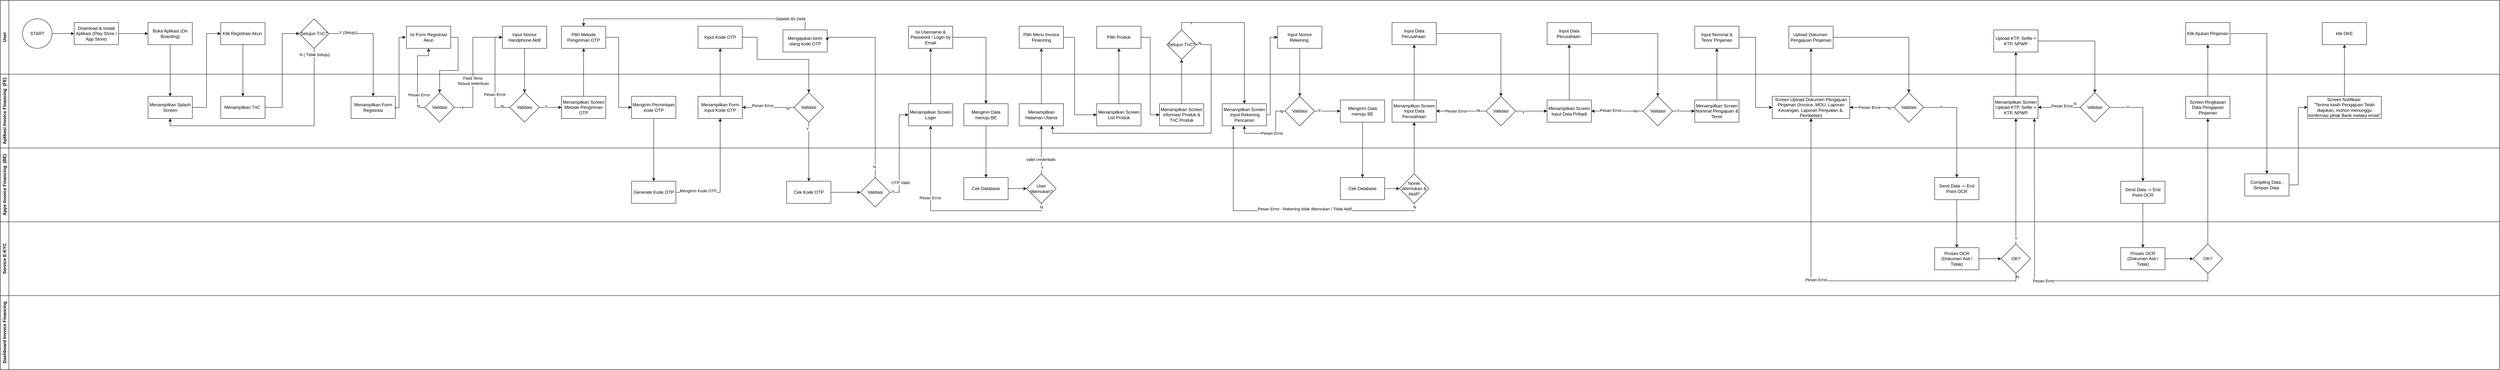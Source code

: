 <mxfile version="22.1.17" type="google">
  <diagram id="C5RBs43oDa-KdzZeNtuy" name="Page-1">
    <mxGraphModel grid="1" page="1" gridSize="10" guides="1" tooltips="1" connect="1" arrows="1" fold="1" pageScale="1" pageWidth="827" pageHeight="1169" math="0" shadow="0">
      <root>
        <mxCell id="WIyWlLk6GJQsqaUBKTNV-0" />
        <mxCell id="WIyWlLk6GJQsqaUBKTNV-1" parent="WIyWlLk6GJQsqaUBKTNV-0" />
        <mxCell id="f43IQqlLVh6dhClij89A-3" value="User" style="swimlane;horizontal=0;whiteSpace=wrap;html=1;movable=1;resizable=1;rotatable=1;deletable=1;editable=1;locked=0;connectable=1;" vertex="1" parent="WIyWlLk6GJQsqaUBKTNV-1">
          <mxGeometry x="110" y="140" width="6770" height="200" as="geometry" />
        </mxCell>
        <mxCell id="f43IQqlLVh6dhClij89A-69" value="" style="edgeStyle=orthogonalEdgeStyle;rounded=0;orthogonalLoop=1;jettySize=auto;html=1;" edge="1" parent="f43IQqlLVh6dhClij89A-3" source="f43IQqlLVh6dhClij89A-5" target="f43IQqlLVh6dhClij89A-68">
          <mxGeometry relative="1" as="geometry" />
        </mxCell>
        <mxCell id="f43IQqlLVh6dhClij89A-5" value="START" style="ellipse;whiteSpace=wrap;html=1;aspect=fixed;" vertex="1" parent="f43IQqlLVh6dhClij89A-3">
          <mxGeometry x="60" y="50" width="80" height="80" as="geometry" />
        </mxCell>
        <mxCell id="f43IQqlLVh6dhClij89A-71" value="" style="edgeStyle=orthogonalEdgeStyle;rounded=0;orthogonalLoop=1;jettySize=auto;html=1;" edge="1" parent="f43IQqlLVh6dhClij89A-3" source="f43IQqlLVh6dhClij89A-68" target="f43IQqlLVh6dhClij89A-70">
          <mxGeometry relative="1" as="geometry" />
        </mxCell>
        <mxCell id="f43IQqlLVh6dhClij89A-68" value="Download &amp;amp; Install Aplikasi (Play Store / App Store)" style="whiteSpace=wrap;html=1;" vertex="1" parent="f43IQqlLVh6dhClij89A-3">
          <mxGeometry x="200" y="60" width="120" height="60" as="geometry" />
        </mxCell>
        <mxCell id="f43IQqlLVh6dhClij89A-70" value="Buka Aplikasi (On Boarding)" style="whiteSpace=wrap;html=1;" vertex="1" parent="f43IQqlLVh6dhClij89A-3">
          <mxGeometry x="400" y="60" width="120" height="60" as="geometry" />
        </mxCell>
        <mxCell id="f43IQqlLVh6dhClij89A-76" value="Klik Registrasi Akun&amp;nbsp;" style="whiteSpace=wrap;html=1;" vertex="1" parent="f43IQqlLVh6dhClij89A-3">
          <mxGeometry x="597" y="60" width="120" height="60" as="geometry" />
        </mxCell>
        <mxCell id="f43IQqlLVh6dhClij89A-87" value="Setujun TnC?" style="rhombus;whiteSpace=wrap;html=1;" vertex="1" parent="f43IQqlLVh6dhClij89A-3">
          <mxGeometry x="810" y="50" width="80" height="80" as="geometry" />
        </mxCell>
        <mxCell id="f43IQqlLVh6dhClij89A-100" value="Isi Form Registrasi Akun" style="rounded=0;whiteSpace=wrap;html=1;" vertex="1" parent="f43IQqlLVh6dhClij89A-3">
          <mxGeometry x="1100" y="70" width="120" height="60" as="geometry" />
        </mxCell>
        <mxCell id="f43IQqlLVh6dhClij89A-152" value="Input Nomor Handphone Aktif" style="rounded=0;whiteSpace=wrap;html=1;" vertex="1" parent="f43IQqlLVh6dhClij89A-3">
          <mxGeometry x="1360" y="70" width="120" height="60" as="geometry" />
        </mxCell>
        <mxCell id="f43IQqlLVh6dhClij89A-156" value="Pilih Metode Pengiriman OTP" style="rounded=0;whiteSpace=wrap;html=1;" vertex="1" parent="f43IQqlLVh6dhClij89A-3">
          <mxGeometry x="1520" y="70" width="120" height="60" as="geometry" />
        </mxCell>
        <mxCell id="f43IQqlLVh6dhClij89A-168" value="Input Kode OTP" style="rounded=0;whiteSpace=wrap;html=1;" vertex="1" parent="f43IQqlLVh6dhClij89A-3">
          <mxGeometry x="1890" y="70" width="120" height="60" as="geometry" />
        </mxCell>
        <mxCell id="f43IQqlLVh6dhClij89A-215" style="edgeStyle=orthogonalEdgeStyle;rounded=0;orthogonalLoop=1;jettySize=auto;html=1;entryX=0.5;entryY=0;entryDx=0;entryDy=0;exitX=0.5;exitY=0;exitDx=0;exitDy=0;" edge="1" parent="f43IQqlLVh6dhClij89A-3" source="f43IQqlLVh6dhClij89A-194" target="f43IQqlLVh6dhClij89A-156">
          <mxGeometry relative="1" as="geometry" />
        </mxCell>
        <mxCell id="f43IQqlLVh6dhClij89A-220" value="Setelah 60 Detik" style="edgeLabel;html=1;align=center;verticalAlign=middle;resizable=0;points=[];" connectable="0" vertex="1" parent="f43IQqlLVh6dhClij89A-215">
          <mxGeometry x="-0.788" relative="1" as="geometry">
            <mxPoint as="offset" />
          </mxGeometry>
        </mxCell>
        <mxCell id="f43IQqlLVh6dhClij89A-194" value="Mengajukan kirim ulang kode OTP" style="rounded=0;whiteSpace=wrap;html=1;" vertex="1" parent="f43IQqlLVh6dhClij89A-3">
          <mxGeometry x="2120" y="80" width="120" height="60" as="geometry" />
        </mxCell>
        <mxCell id="f43IQqlLVh6dhClij89A-221" value="Setujun TnC?" style="rhombus;whiteSpace=wrap;html=1;" vertex="1" parent="f43IQqlLVh6dhClij89A-3">
          <mxGeometry x="3160" y="80" width="80" height="80" as="geometry" />
        </mxCell>
        <mxCell id="f43IQqlLVh6dhClij89A-114" value="Isi Username &amp;amp; Password / Login by Email" style="rounded=0;whiteSpace=wrap;html=1;" vertex="1" parent="f43IQqlLVh6dhClij89A-3">
          <mxGeometry x="2460" y="70" width="120" height="60" as="geometry" />
        </mxCell>
        <mxCell id="f43IQqlLVh6dhClij89A-130" value="Pilih Menu Invoice Financing" style="rounded=0;whiteSpace=wrap;html=1;" vertex="1" parent="f43IQqlLVh6dhClij89A-3">
          <mxGeometry x="2760" y="70" width="120" height="60" as="geometry" />
        </mxCell>
        <mxCell id="f43IQqlLVh6dhClij89A-134" value="Pilih Produk" style="rounded=0;whiteSpace=wrap;html=1;" vertex="1" parent="f43IQqlLVh6dhClij89A-3">
          <mxGeometry x="2970" y="70" width="120" height="60" as="geometry" />
        </mxCell>
        <mxCell id="f43IQqlLVh6dhClij89A-234" value="Input Nomor Rekening&amp;nbsp;" style="rounded=0;whiteSpace=wrap;html=1;" vertex="1" parent="f43IQqlLVh6dhClij89A-3">
          <mxGeometry x="3460" y="70" width="120" height="60" as="geometry" />
        </mxCell>
        <mxCell id="f43IQqlLVh6dhClij89A-258" value="Input Data Perusahaan&amp;nbsp;" style="rounded=0;whiteSpace=wrap;html=1;" vertex="1" parent="f43IQqlLVh6dhClij89A-3">
          <mxGeometry x="3770" y="60" width="120" height="60" as="geometry" />
        </mxCell>
        <mxCell id="f43IQqlLVh6dhClij89A-268" value="Input Data Perusahaan&amp;nbsp;" style="rounded=0;whiteSpace=wrap;html=1;" vertex="1" parent="f43IQqlLVh6dhClij89A-3">
          <mxGeometry x="4190" y="60" width="120" height="60" as="geometry" />
        </mxCell>
        <mxCell id="f43IQqlLVh6dhClij89A-279" value="Input Nominal &amp;amp; Tenor Pinjaman" style="rounded=0;whiteSpace=wrap;html=1;" vertex="1" parent="f43IQqlLVh6dhClij89A-3">
          <mxGeometry x="4590" y="70" width="120" height="60" as="geometry" />
        </mxCell>
        <mxCell id="f43IQqlLVh6dhClij89A-285" value="Upload Dokumen&amp;nbsp;&lt;br&gt;Pengajuan Pinjaman" style="rounded=0;whiteSpace=wrap;html=1;" vertex="1" parent="f43IQqlLVh6dhClij89A-3">
          <mxGeometry x="4845" y="70" width="120" height="60" as="geometry" />
        </mxCell>
        <mxCell id="f43IQqlLVh6dhClij89A-301" value="Upload KTP, Selfie + KTP, NPWP" style="rounded=0;whiteSpace=wrap;html=1;" vertex="1" parent="f43IQqlLVh6dhClij89A-3">
          <mxGeometry x="5400" y="80" width="120" height="60" as="geometry" />
        </mxCell>
        <mxCell id="f43IQqlLVh6dhClij89A-338" value="Klik Ajukan Pinjaman" style="rounded=0;whiteSpace=wrap;html=1;" vertex="1" parent="f43IQqlLVh6dhClij89A-3">
          <mxGeometry x="5920" y="60" width="120" height="60" as="geometry" />
        </mxCell>
        <mxCell id="f43IQqlLVh6dhClij89A-347" value="klik OKE" style="rounded=0;whiteSpace=wrap;html=1;" vertex="1" parent="f43IQqlLVh6dhClij89A-3">
          <mxGeometry x="6290" y="60" width="120" height="60" as="geometry" />
        </mxCell>
        <mxCell id="f43IQqlLVh6dhClij89A-14" value="Aplikasi Invoice Financing &amp;nbsp;(FE)" style="swimlane;horizontal=0;whiteSpace=wrap;html=1;startSize=23;movable=1;resizable=1;rotatable=1;deletable=1;editable=1;locked=0;connectable=1;" vertex="1" parent="WIyWlLk6GJQsqaUBKTNV-1">
          <mxGeometry x="110" y="340" width="6770" height="200" as="geometry" />
        </mxCell>
        <mxCell id="f43IQqlLVh6dhClij89A-74" value="Menampilkan Splash Screen" style="rounded=0;whiteSpace=wrap;html=1;" vertex="1" parent="f43IQqlLVh6dhClij89A-14">
          <mxGeometry x="400" y="60" width="120" height="60" as="geometry" />
        </mxCell>
        <mxCell id="f43IQqlLVh6dhClij89A-85" value="Menampilkan TnC&amp;nbsp;" style="rounded=0;whiteSpace=wrap;html=1;" vertex="1" parent="f43IQqlLVh6dhClij89A-14">
          <mxGeometry x="597" y="60" width="120" height="60" as="geometry" />
        </mxCell>
        <mxCell id="f43IQqlLVh6dhClij89A-90" value="Menampilkan Form Registrasi" style="rounded=0;whiteSpace=wrap;html=1;" vertex="1" parent="f43IQqlLVh6dhClij89A-14">
          <mxGeometry x="950" y="60" width="120" height="60" as="geometry" />
        </mxCell>
        <mxCell id="f43IQqlLVh6dhClij89A-103" value="Validasi" style="rhombus;whiteSpace=wrap;html=1;" vertex="1" parent="f43IQqlLVh6dhClij89A-14">
          <mxGeometry x="1150" y="50" width="80" height="80" as="geometry" />
        </mxCell>
        <mxCell id="f43IQqlLVh6dhClij89A-165" value="" style="edgeStyle=orthogonalEdgeStyle;rounded=0;orthogonalLoop=1;jettySize=auto;html=1;" edge="1" parent="f43IQqlLVh6dhClij89A-14" source="f43IQqlLVh6dhClij89A-157" target="f43IQqlLVh6dhClij89A-164">
          <mxGeometry relative="1" as="geometry" />
        </mxCell>
        <mxCell id="f43IQqlLVh6dhClij89A-166" value="Y" style="edgeLabel;html=1;align=center;verticalAlign=middle;resizable=0;points=[];" connectable="0" vertex="1" parent="f43IQqlLVh6dhClij89A-165">
          <mxGeometry x="-0.411" y="2" relative="1" as="geometry">
            <mxPoint as="offset" />
          </mxGeometry>
        </mxCell>
        <mxCell id="f43IQqlLVh6dhClij89A-157" value="Validasi" style="rhombus;whiteSpace=wrap;html=1;" vertex="1" parent="f43IQqlLVh6dhClij89A-14">
          <mxGeometry x="1380" y="50" width="80" height="80" as="geometry" />
        </mxCell>
        <mxCell id="f43IQqlLVh6dhClij89A-164" value="Menampilkan Screen Metode Pengiriman OTP" style="rounded=0;whiteSpace=wrap;html=1;" vertex="1" parent="f43IQqlLVh6dhClij89A-14">
          <mxGeometry x="1520" y="60" width="120" height="60" as="geometry" />
        </mxCell>
        <mxCell id="f43IQqlLVh6dhClij89A-170" value="Mengirim Permintaan kode OTP" style="rounded=0;whiteSpace=wrap;html=1;" vertex="1" parent="f43IQqlLVh6dhClij89A-14">
          <mxGeometry x="1710" y="60" width="120" height="60" as="geometry" />
        </mxCell>
        <mxCell id="f43IQqlLVh6dhClij89A-105" value="Menampilkan Form Input Kode OTP" style="rounded=0;whiteSpace=wrap;html=1;" vertex="1" parent="f43IQqlLVh6dhClij89A-14">
          <mxGeometry x="1890" y="60" width="120" height="60" as="geometry" />
        </mxCell>
        <mxCell id="f43IQqlLVh6dhClij89A-202" style="edgeStyle=orthogonalEdgeStyle;rounded=0;orthogonalLoop=1;jettySize=auto;html=1;entryX=1;entryY=0.5;entryDx=0;entryDy=0;" edge="1" parent="f43IQqlLVh6dhClij89A-14" source="f43IQqlLVh6dhClij89A-199" target="f43IQqlLVh6dhClij89A-105">
          <mxGeometry relative="1" as="geometry" />
        </mxCell>
        <mxCell id="f43IQqlLVh6dhClij89A-203" value="Pesan Error" style="edgeLabel;html=1;align=center;verticalAlign=middle;resizable=0;points=[];" connectable="0" vertex="1" parent="f43IQqlLVh6dhClij89A-202">
          <mxGeometry x="0.224" y="-5" relative="1" as="geometry">
            <mxPoint as="offset" />
          </mxGeometry>
        </mxCell>
        <mxCell id="f43IQqlLVh6dhClij89A-209" value="N" style="edgeLabel;html=1;align=center;verticalAlign=middle;resizable=0;points=[];" connectable="0" vertex="1" parent="f43IQqlLVh6dhClij89A-202">
          <mxGeometry x="-0.748" y="3" relative="1" as="geometry">
            <mxPoint as="offset" />
          </mxGeometry>
        </mxCell>
        <mxCell id="f43IQqlLVh6dhClij89A-199" value="Validasi" style="rhombus;whiteSpace=wrap;html=1;" vertex="1" parent="f43IQqlLVh6dhClij89A-14">
          <mxGeometry x="2150" y="50" width="80" height="80" as="geometry" />
        </mxCell>
        <mxCell id="f43IQqlLVh6dhClij89A-225" value="Menampilkan Screen &amp;nbsp;input Rekening Pencairan" style="rounded=0;whiteSpace=wrap;html=1;" vertex="1" parent="f43IQqlLVh6dhClij89A-14">
          <mxGeometry x="3310" y="80" width="120" height="60" as="geometry" />
        </mxCell>
        <mxCell id="f43IQqlLVh6dhClij89A-237" value="Pesan Error" style="edgeStyle=orthogonalEdgeStyle;rounded=0;orthogonalLoop=1;jettySize=auto;html=1;entryX=0.5;entryY=1;entryDx=0;entryDy=0;" edge="1" parent="f43IQqlLVh6dhClij89A-14" source="f43IQqlLVh6dhClij89A-233" target="f43IQqlLVh6dhClij89A-225">
          <mxGeometry relative="1" as="geometry" />
        </mxCell>
        <mxCell id="f43IQqlLVh6dhClij89A-238" value="N" style="edgeLabel;html=1;align=center;verticalAlign=middle;resizable=0;points=[];" connectable="0" vertex="1" parent="f43IQqlLVh6dhClij89A-237">
          <mxGeometry x="-0.894" y="1" relative="1" as="geometry">
            <mxPoint x="1" as="offset" />
          </mxGeometry>
        </mxCell>
        <mxCell id="f43IQqlLVh6dhClij89A-240" value="" style="edgeStyle=orthogonalEdgeStyle;rounded=0;orthogonalLoop=1;jettySize=auto;html=1;" edge="1" parent="f43IQqlLVh6dhClij89A-14" source="f43IQqlLVh6dhClij89A-233" target="f43IQqlLVh6dhClij89A-239">
          <mxGeometry relative="1" as="geometry" />
        </mxCell>
        <mxCell id="f43IQqlLVh6dhClij89A-245" value="Y" style="edgeLabel;html=1;align=center;verticalAlign=middle;resizable=0;points=[];" connectable="0" vertex="1" parent="f43IQqlLVh6dhClij89A-240">
          <mxGeometry x="-0.613" y="2" relative="1" as="geometry">
            <mxPoint x="-1" as="offset" />
          </mxGeometry>
        </mxCell>
        <mxCell id="f43IQqlLVh6dhClij89A-233" value="Validasi" style="rhombus;whiteSpace=wrap;html=1;" vertex="1" parent="f43IQqlLVh6dhClij89A-14">
          <mxGeometry x="3480" y="60" width="80" height="80" as="geometry" />
        </mxCell>
        <mxCell id="f43IQqlLVh6dhClij89A-239" value="Mengirim Data menuju BE" style="rounded=0;whiteSpace=wrap;html=1;" vertex="1" parent="f43IQqlLVh6dhClij89A-14">
          <mxGeometry x="3630" y="70" width="120" height="60" as="geometry" />
        </mxCell>
        <mxCell id="f43IQqlLVh6dhClij89A-254" value="Menampilkan Screen Input Data Perusahaan" style="rounded=0;whiteSpace=wrap;html=1;" vertex="1" parent="f43IQqlLVh6dhClij89A-14">
          <mxGeometry x="3770" y="70" width="120" height="60" as="geometry" />
        </mxCell>
        <mxCell id="f43IQqlLVh6dhClij89A-262" style="edgeStyle=orthogonalEdgeStyle;rounded=0;orthogonalLoop=1;jettySize=auto;html=1;entryX=1;entryY=0.5;entryDx=0;entryDy=0;" edge="1" parent="f43IQqlLVh6dhClij89A-14" source="f43IQqlLVh6dhClij89A-260" target="f43IQqlLVh6dhClij89A-254">
          <mxGeometry relative="1" as="geometry" />
        </mxCell>
        <mxCell id="f43IQqlLVh6dhClij89A-264" value="Pesan Error" style="edgeLabel;html=1;align=center;verticalAlign=middle;resizable=0;points=[];" connectable="0" vertex="1" parent="f43IQqlLVh6dhClij89A-262">
          <mxGeometry x="0.21" relative="1" as="geometry">
            <mxPoint as="offset" />
          </mxGeometry>
        </mxCell>
        <mxCell id="f43IQqlLVh6dhClij89A-265" value="N" style="edgeLabel;html=1;align=center;verticalAlign=middle;resizable=0;points=[];" connectable="0" vertex="1" parent="f43IQqlLVh6dhClij89A-262">
          <mxGeometry x="-0.679" y="-2" relative="1" as="geometry">
            <mxPoint as="offset" />
          </mxGeometry>
        </mxCell>
        <mxCell id="f43IQqlLVh6dhClij89A-266" style="edgeStyle=orthogonalEdgeStyle;rounded=0;orthogonalLoop=1;jettySize=auto;html=1;entryX=0;entryY=0.5;entryDx=0;entryDy=0;" edge="1" parent="f43IQqlLVh6dhClij89A-14" source="f43IQqlLVh6dhClij89A-260" target="f43IQqlLVh6dhClij89A-256">
          <mxGeometry relative="1" as="geometry" />
        </mxCell>
        <mxCell id="f43IQqlLVh6dhClij89A-267" value="Y" style="edgeLabel;html=1;align=center;verticalAlign=middle;resizable=0;points=[];" connectable="0" vertex="1" parent="f43IQqlLVh6dhClij89A-266">
          <mxGeometry x="-0.558" y="-3" relative="1" as="geometry">
            <mxPoint x="1" as="offset" />
          </mxGeometry>
        </mxCell>
        <mxCell id="f43IQqlLVh6dhClij89A-260" value="Validasi" style="rhombus;whiteSpace=wrap;html=1;" vertex="1" parent="f43IQqlLVh6dhClij89A-14">
          <mxGeometry x="4025" y="60" width="80" height="80" as="geometry" />
        </mxCell>
        <mxCell id="f43IQqlLVh6dhClij89A-256" value="Menampilkan Screen Input Data Pribadi" style="rounded=0;whiteSpace=wrap;html=1;" vertex="1" parent="f43IQqlLVh6dhClij89A-14">
          <mxGeometry x="4190" y="70" width="120" height="60" as="geometry" />
        </mxCell>
        <mxCell id="f43IQqlLVh6dhClij89A-272" style="edgeStyle=orthogonalEdgeStyle;rounded=0;orthogonalLoop=1;jettySize=auto;html=1;entryX=1;entryY=0.5;entryDx=0;entryDy=0;" edge="1" parent="f43IQqlLVh6dhClij89A-14" source="f43IQqlLVh6dhClij89A-257" target="f43IQqlLVh6dhClij89A-256">
          <mxGeometry relative="1" as="geometry" />
        </mxCell>
        <mxCell id="f43IQqlLVh6dhClij89A-274" value="Pesan Error" style="edgeLabel;html=1;align=center;verticalAlign=middle;resizable=0;points=[];" connectable="0" vertex="1" parent="f43IQqlLVh6dhClij89A-272">
          <mxGeometry x="0.257" y="-2" relative="1" as="geometry">
            <mxPoint as="offset" />
          </mxGeometry>
        </mxCell>
        <mxCell id="f43IQqlLVh6dhClij89A-275" value="N" style="edgeLabel;html=1;align=center;verticalAlign=middle;resizable=0;points=[];" connectable="0" vertex="1" parent="f43IQqlLVh6dhClij89A-272">
          <mxGeometry x="-0.686" relative="1" as="geometry">
            <mxPoint as="offset" />
          </mxGeometry>
        </mxCell>
        <mxCell id="f43IQqlLVh6dhClij89A-278" value="" style="edgeStyle=orthogonalEdgeStyle;rounded=0;orthogonalLoop=1;jettySize=auto;html=1;" edge="1" parent="f43IQqlLVh6dhClij89A-14" source="f43IQqlLVh6dhClij89A-257" target="f43IQqlLVh6dhClij89A-277">
          <mxGeometry relative="1" as="geometry" />
        </mxCell>
        <mxCell id="f43IQqlLVh6dhClij89A-284" value="Y" style="edgeLabel;html=1;align=center;verticalAlign=middle;resizable=0;points=[];" connectable="0" vertex="1" parent="f43IQqlLVh6dhClij89A-278">
          <mxGeometry x="-0.5" y="1" relative="1" as="geometry">
            <mxPoint as="offset" />
          </mxGeometry>
        </mxCell>
        <mxCell id="f43IQqlLVh6dhClij89A-257" value="Validasi" style="rhombus;whiteSpace=wrap;html=1;" vertex="1" parent="f43IQqlLVh6dhClij89A-14">
          <mxGeometry x="4450" y="60" width="80" height="80" as="geometry" />
        </mxCell>
        <mxCell id="f43IQqlLVh6dhClij89A-277" value="Menampilkan Screen Nominal Pengajuan &amp;amp; Tenor" style="whiteSpace=wrap;html=1;" vertex="1" parent="f43IQqlLVh6dhClij89A-14">
          <mxGeometry x="4590" y="70" width="120" height="60" as="geometry" />
        </mxCell>
        <mxCell id="f43IQqlLVh6dhClij89A-281" value="Screen Upload Dokumen Pengajuan Pinjaman (Invoice, MOU, Laporan Keuangan, Laporan Penjualan &amp;amp;. Pembelian)" style="rounded=0;whiteSpace=wrap;html=1;" vertex="1" parent="f43IQqlLVh6dhClij89A-14">
          <mxGeometry x="4800" y="60" width="210" height="60" as="geometry" />
        </mxCell>
        <mxCell id="f43IQqlLVh6dhClij89A-291" style="edgeStyle=orthogonalEdgeStyle;rounded=0;orthogonalLoop=1;jettySize=auto;html=1;entryX=1;entryY=0.5;entryDx=0;entryDy=0;" edge="1" parent="f43IQqlLVh6dhClij89A-14" source="f43IQqlLVh6dhClij89A-289" target="f43IQqlLVh6dhClij89A-281">
          <mxGeometry relative="1" as="geometry" />
        </mxCell>
        <mxCell id="f43IQqlLVh6dhClij89A-293" value="Pesan Error" style="edgeLabel;html=1;align=center;verticalAlign=middle;resizable=0;points=[];" connectable="0" vertex="1" parent="f43IQqlLVh6dhClij89A-291">
          <mxGeometry x="0.1" relative="1" as="geometry">
            <mxPoint as="offset" />
          </mxGeometry>
        </mxCell>
        <mxCell id="f43IQqlLVh6dhClij89A-294" value="N" style="edgeLabel;html=1;align=center;verticalAlign=middle;resizable=0;points=[];" connectable="0" vertex="1" parent="f43IQqlLVh6dhClij89A-291">
          <mxGeometry x="-0.767" y="2" relative="1" as="geometry">
            <mxPoint as="offset" />
          </mxGeometry>
        </mxCell>
        <mxCell id="f43IQqlLVh6dhClij89A-289" value="Validasi" style="rhombus;whiteSpace=wrap;html=1;" vertex="1" parent="f43IQqlLVh6dhClij89A-14">
          <mxGeometry x="5130" y="50" width="80" height="80" as="geometry" />
        </mxCell>
        <mxCell id="f43IQqlLVh6dhClij89A-303" value="Menampilkan Screen Upload KTP, Selfie + KTP, NPWP" style="rounded=0;whiteSpace=wrap;html=1;" vertex="1" parent="f43IQqlLVh6dhClij89A-14">
          <mxGeometry x="5400" y="60" width="120" height="60" as="geometry" />
        </mxCell>
        <mxCell id="f43IQqlLVh6dhClij89A-336" value="Screen Ringkasan Data Pengajuan Pinjaman" style="rounded=0;whiteSpace=wrap;html=1;" vertex="1" parent="f43IQqlLVh6dhClij89A-14">
          <mxGeometry x="5920" y="60" width="120" height="60" as="geometry" />
        </mxCell>
        <mxCell id="f43IQqlLVh6dhClij89A-345" value="Screen Notifikasi&amp;nbsp;&lt;br&gt;&quot;Terima kasih Pengajuan Telah diajukan, mohon menunggu konfirmasi pihak Bank melalui email&quot;" style="rounded=0;whiteSpace=wrap;html=1;" vertex="1" parent="f43IQqlLVh6dhClij89A-14">
          <mxGeometry x="6250" y="60" width="200" height="60" as="geometry" />
        </mxCell>
        <mxCell id="f43IQqlLVh6dhClij89A-36" value="Apps Invoice Financing &amp;nbsp;(BE)" style="swimlane;horizontal=0;whiteSpace=wrap;html=1;movable=1;resizable=1;rotatable=1;deletable=1;editable=1;locked=0;connectable=1;" vertex="1" parent="WIyWlLk6GJQsqaUBKTNV-1">
          <mxGeometry x="110" y="540" width="6770" height="200" as="geometry" />
        </mxCell>
        <mxCell id="f43IQqlLVh6dhClij89A-169" value="Generate Kode OTP" style="rounded=0;whiteSpace=wrap;html=1;" vertex="1" parent="f43IQqlLVh6dhClij89A-36">
          <mxGeometry x="1710" y="90" width="120" height="60" as="geometry" />
        </mxCell>
        <mxCell id="f43IQqlLVh6dhClij89A-206" style="edgeStyle=orthogonalEdgeStyle;rounded=0;orthogonalLoop=1;jettySize=auto;html=1;" edge="1" parent="f43IQqlLVh6dhClij89A-36" source="f43IQqlLVh6dhClij89A-198" target="f43IQqlLVh6dhClij89A-205">
          <mxGeometry relative="1" as="geometry" />
        </mxCell>
        <mxCell id="f43IQqlLVh6dhClij89A-198" value="Cek Kode OTP" style="rounded=0;whiteSpace=wrap;html=1;" vertex="1" parent="f43IQqlLVh6dhClij89A-36">
          <mxGeometry x="2130" y="90" width="120" height="60" as="geometry" />
        </mxCell>
        <mxCell id="f43IQqlLVh6dhClij89A-205" value="Validasi" style="rhombus;whiteSpace=wrap;html=1;" vertex="1" parent="f43IQqlLVh6dhClij89A-36">
          <mxGeometry x="2330" y="80" width="80" height="80" as="geometry" />
        </mxCell>
        <mxCell id="f43IQqlLVh6dhClij89A-122" value="Cek Database" style="rounded=0;whiteSpace=wrap;html=1;" vertex="1" parent="f43IQqlLVh6dhClij89A-36">
          <mxGeometry x="2610" y="80" width="120" height="60" as="geometry" />
        </mxCell>
        <mxCell id="f43IQqlLVh6dhClij89A-248" style="edgeStyle=orthogonalEdgeStyle;rounded=0;orthogonalLoop=1;jettySize=auto;html=1;entryX=0;entryY=0.5;entryDx=0;entryDy=0;" edge="1" parent="f43IQqlLVh6dhClij89A-36" source="f43IQqlLVh6dhClij89A-241" target="f43IQqlLVh6dhClij89A-247">
          <mxGeometry relative="1" as="geometry" />
        </mxCell>
        <mxCell id="f43IQqlLVh6dhClij89A-241" value="Cek Database" style="rounded=0;whiteSpace=wrap;html=1;" vertex="1" parent="f43IQqlLVh6dhClij89A-36">
          <mxGeometry x="3630" y="80" width="120" height="60" as="geometry" />
        </mxCell>
        <mxCell id="f43IQqlLVh6dhClij89A-243" style="edgeStyle=orthogonalEdgeStyle;rounded=0;orthogonalLoop=1;jettySize=auto;html=1;exitX=0.5;exitY=1;exitDx=0;exitDy=0;" edge="1" parent="f43IQqlLVh6dhClij89A-36" source="f43IQqlLVh6dhClij89A-241" target="f43IQqlLVh6dhClij89A-241">
          <mxGeometry relative="1" as="geometry" />
        </mxCell>
        <mxCell id="f43IQqlLVh6dhClij89A-247" value="Norek ditemukan &amp;amp; Aktif?" style="rhombus;whiteSpace=wrap;html=1;" vertex="1" parent="f43IQqlLVh6dhClij89A-36">
          <mxGeometry x="3790" y="70" width="80" height="80" as="geometry" />
        </mxCell>
        <mxCell id="f43IQqlLVh6dhClij89A-295" value="Send Data -&amp;gt; End Point OCR" style="whiteSpace=wrap;html=1;" vertex="1" parent="f43IQqlLVh6dhClij89A-36">
          <mxGeometry x="5240" y="80" width="120" height="60" as="geometry" />
        </mxCell>
        <mxCell id="f43IQqlLVh6dhClij89A-342" value="Compiling Data , Simpan Data&amp;nbsp;" style="rounded=0;whiteSpace=wrap;html=1;" vertex="1" parent="f43IQqlLVh6dhClij89A-36">
          <mxGeometry x="6080" y="70" width="120" height="60" as="geometry" />
        </mxCell>
        <mxCell id="f43IQqlLVh6dhClij89A-54" value="Service E-KYC" style="swimlane;horizontal=0;whiteSpace=wrap;html=1;" vertex="1" parent="WIyWlLk6GJQsqaUBKTNV-1">
          <mxGeometry x="110" y="740" width="6770" height="200" as="geometry" />
        </mxCell>
        <mxCell id="f43IQqlLVh6dhClij89A-325" style="edgeStyle=orthogonalEdgeStyle;rounded=0;orthogonalLoop=1;jettySize=auto;html=1;entryX=0;entryY=0.5;entryDx=0;entryDy=0;" edge="1" parent="f43IQqlLVh6dhClij89A-54" source="f43IQqlLVh6dhClij89A-299" target="f43IQqlLVh6dhClij89A-324">
          <mxGeometry relative="1" as="geometry" />
        </mxCell>
        <mxCell id="f43IQqlLVh6dhClij89A-299" value="Proses OCR&lt;br&gt;(Dokumen Asli / Tidak)" style="whiteSpace=wrap;html=1;" vertex="1" parent="f43IQqlLVh6dhClij89A-54">
          <mxGeometry x="5240" y="70" width="120" height="60" as="geometry" />
        </mxCell>
        <mxCell id="f43IQqlLVh6dhClij89A-324" value="OK?" style="rhombus;whiteSpace=wrap;html=1;" vertex="1" parent="f43IQqlLVh6dhClij89A-54">
          <mxGeometry x="5420" y="60" width="80" height="80" as="geometry" />
        </mxCell>
        <mxCell id="f43IQqlLVh6dhClij89A-332" style="edgeStyle=orthogonalEdgeStyle;rounded=0;orthogonalLoop=1;jettySize=auto;html=1;entryX=0;entryY=0.5;entryDx=0;entryDy=0;" edge="1" parent="f43IQqlLVh6dhClij89A-54" source="f43IQqlLVh6dhClij89A-316" target="f43IQqlLVh6dhClij89A-331">
          <mxGeometry relative="1" as="geometry" />
        </mxCell>
        <mxCell id="f43IQqlLVh6dhClij89A-316" value="Proses OCR&lt;br&gt;(Dokumen Asli / Tidak)" style="whiteSpace=wrap;html=1;" vertex="1" parent="f43IQqlLVh6dhClij89A-54">
          <mxGeometry x="5744" y="70" width="120" height="60" as="geometry" />
        </mxCell>
        <mxCell id="f43IQqlLVh6dhClij89A-331" value="OK?" style="rhombus;whiteSpace=wrap;html=1;" vertex="1" parent="f43IQqlLVh6dhClij89A-54">
          <mxGeometry x="5940" y="60" width="80" height="80" as="geometry" />
        </mxCell>
        <mxCell id="f43IQqlLVh6dhClij89A-334" value="Pesan Error" style="edgeStyle=orthogonalEdgeStyle;rounded=0;orthogonalLoop=1;jettySize=auto;html=1;entryX=0.75;entryY=1;entryDx=0;entryDy=0;exitX=0.5;exitY=1;exitDx=0;exitDy=0;" edge="1" parent="f43IQqlLVh6dhClij89A-54" source="f43IQqlLVh6dhClij89A-331">
          <mxGeometry relative="1" as="geometry">
            <mxPoint x="5980" y="160" as="sourcePoint" />
            <mxPoint x="5510" y="-280" as="targetPoint" />
          </mxGeometry>
        </mxCell>
        <mxCell id="f43IQqlLVh6dhClij89A-66" value="Dashboard Invoice Financing" style="swimlane;horizontal=0;whiteSpace=wrap;html=1;" vertex="1" parent="WIyWlLk6GJQsqaUBKTNV-1">
          <mxGeometry x="110" y="940" width="6770" height="200" as="geometry" />
        </mxCell>
        <mxCell id="f43IQqlLVh6dhClij89A-75" style="edgeStyle=orthogonalEdgeStyle;rounded=0;orthogonalLoop=1;jettySize=auto;html=1;" edge="1" parent="WIyWlLk6GJQsqaUBKTNV-1" source="f43IQqlLVh6dhClij89A-70" target="f43IQqlLVh6dhClij89A-74">
          <mxGeometry relative="1" as="geometry" />
        </mxCell>
        <mxCell id="f43IQqlLVh6dhClij89A-80" style="edgeStyle=orthogonalEdgeStyle;rounded=0;orthogonalLoop=1;jettySize=auto;html=1;entryX=0;entryY=0.5;entryDx=0;entryDy=0;" edge="1" parent="WIyWlLk6GJQsqaUBKTNV-1" source="f43IQqlLVh6dhClij89A-74" target="f43IQqlLVh6dhClij89A-76">
          <mxGeometry relative="1" as="geometry" />
        </mxCell>
        <mxCell id="f43IQqlLVh6dhClij89A-86" style="edgeStyle=orthogonalEdgeStyle;rounded=0;orthogonalLoop=1;jettySize=auto;html=1;entryX=0.5;entryY=0;entryDx=0;entryDy=0;" edge="1" parent="WIyWlLk6GJQsqaUBKTNV-1" source="f43IQqlLVh6dhClij89A-76" target="f43IQqlLVh6dhClij89A-85">
          <mxGeometry relative="1" as="geometry" />
        </mxCell>
        <mxCell id="f43IQqlLVh6dhClij89A-88" style="edgeStyle=orthogonalEdgeStyle;rounded=0;orthogonalLoop=1;jettySize=auto;html=1;entryX=0;entryY=0.5;entryDx=0;entryDy=0;" edge="1" parent="WIyWlLk6GJQsqaUBKTNV-1" source="f43IQqlLVh6dhClij89A-85" target="f43IQqlLVh6dhClij89A-87">
          <mxGeometry relative="1" as="geometry" />
        </mxCell>
        <mxCell id="f43IQqlLVh6dhClij89A-91" style="edgeStyle=orthogonalEdgeStyle;rounded=0;orthogonalLoop=1;jettySize=auto;html=1;exitX=1;exitY=0.5;exitDx=0;exitDy=0;" edge="1" parent="WIyWlLk6GJQsqaUBKTNV-1" source="f43IQqlLVh6dhClij89A-87" target="f43IQqlLVh6dhClij89A-90">
          <mxGeometry relative="1" as="geometry" />
        </mxCell>
        <mxCell id="f43IQqlLVh6dhClij89A-93" value="Y (Setuju)" style="edgeLabel;html=1;align=center;verticalAlign=middle;resizable=0;points=[];" connectable="0" vertex="1" parent="f43IQqlLVh6dhClij89A-91">
          <mxGeometry x="-0.646" y="3" relative="1" as="geometry">
            <mxPoint as="offset" />
          </mxGeometry>
        </mxCell>
        <mxCell id="f43IQqlLVh6dhClij89A-98" style="edgeStyle=orthogonalEdgeStyle;rounded=0;orthogonalLoop=1;jettySize=auto;html=1;entryX=0.5;entryY=1;entryDx=0;entryDy=0;exitX=0.5;exitY=1;exitDx=0;exitDy=0;" edge="1" parent="WIyWlLk6GJQsqaUBKTNV-1" source="f43IQqlLVh6dhClij89A-87" target="f43IQqlLVh6dhClij89A-74">
          <mxGeometry relative="1" as="geometry" />
        </mxCell>
        <mxCell id="f43IQqlLVh6dhClij89A-99" value="N ( Tidak Setuju)" style="edgeLabel;html=1;align=center;verticalAlign=middle;resizable=0;points=[];" connectable="0" vertex="1" parent="f43IQqlLVh6dhClij89A-98">
          <mxGeometry x="-0.945" y="1" relative="1" as="geometry">
            <mxPoint as="offset" />
          </mxGeometry>
        </mxCell>
        <mxCell id="f43IQqlLVh6dhClij89A-101" style="edgeStyle=orthogonalEdgeStyle;rounded=0;orthogonalLoop=1;jettySize=auto;html=1;entryX=0;entryY=0.5;entryDx=0;entryDy=0;" edge="1" parent="WIyWlLk6GJQsqaUBKTNV-1">
          <mxGeometry relative="1" as="geometry">
            <mxPoint x="1178" y="430" as="sourcePoint" />
            <mxPoint x="1208" y="240" as="targetPoint" />
            <Array as="points">
              <mxPoint x="1190" y="431" />
              <mxPoint x="1190" y="240" />
            </Array>
          </mxGeometry>
        </mxCell>
        <mxCell id="f43IQqlLVh6dhClij89A-104" style="edgeStyle=orthogonalEdgeStyle;rounded=0;orthogonalLoop=1;jettySize=auto;html=1;entryX=0.5;entryY=0;entryDx=0;entryDy=0;exitX=1;exitY=0.5;exitDx=0;exitDy=0;" edge="1" parent="WIyWlLk6GJQsqaUBKTNV-1" source="f43IQqlLVh6dhClij89A-100" target="f43IQqlLVh6dhClij89A-103">
          <mxGeometry relative="1" as="geometry" />
        </mxCell>
        <mxCell id="f43IQqlLVh6dhClij89A-110" style="edgeStyle=orthogonalEdgeStyle;rounded=0;orthogonalLoop=1;jettySize=auto;html=1;entryX=0.5;entryY=1;entryDx=0;entryDy=0;exitX=0;exitY=0.5;exitDx=0;exitDy=0;" edge="1" parent="WIyWlLk6GJQsqaUBKTNV-1" source="f43IQqlLVh6dhClij89A-103" target="f43IQqlLVh6dhClij89A-100">
          <mxGeometry relative="1" as="geometry">
            <Array as="points">
              <mxPoint x="1240" y="430" />
              <mxPoint x="1240" y="290" />
              <mxPoint x="1270" y="290" />
            </Array>
          </mxGeometry>
        </mxCell>
        <mxCell id="f43IQqlLVh6dhClij89A-111" value="Pesan Error" style="edgeLabel;html=1;align=center;verticalAlign=middle;resizable=0;points=[];" connectable="0" vertex="1" parent="f43IQqlLVh6dhClij89A-110">
          <mxGeometry x="-0.48" y="-4" relative="1" as="geometry">
            <mxPoint as="offset" />
          </mxGeometry>
        </mxCell>
        <mxCell id="f43IQqlLVh6dhClij89A-113" value="N" style="edgeLabel;html=1;align=center;verticalAlign=middle;resizable=0;points=[];" connectable="0" vertex="1" parent="f43IQqlLVh6dhClij89A-110">
          <mxGeometry x="-0.829" y="-4" relative="1" as="geometry">
            <mxPoint as="offset" />
          </mxGeometry>
        </mxCell>
        <mxCell id="f43IQqlLVh6dhClij89A-108" value="Menampilkan Screen Login" style="rounded=0;whiteSpace=wrap;html=1;" vertex="1" parent="WIyWlLk6GJQsqaUBKTNV-1">
          <mxGeometry x="2570" y="420" width="120" height="60" as="geometry" />
        </mxCell>
        <mxCell id="f43IQqlLVh6dhClij89A-139" style="edgeStyle=orthogonalEdgeStyle;rounded=0;orthogonalLoop=1;jettySize=auto;html=1;entryX=0.5;entryY=1;entryDx=0;entryDy=0;" edge="1" parent="WIyWlLk6GJQsqaUBKTNV-1" source="f43IQqlLVh6dhClij89A-108" target="f43IQqlLVh6dhClij89A-114">
          <mxGeometry relative="1" as="geometry" />
        </mxCell>
        <mxCell id="f43IQqlLVh6dhClij89A-119" value="Mengirim Data menuju BE" style="rounded=0;whiteSpace=wrap;html=1;" vertex="1" parent="WIyWlLk6GJQsqaUBKTNV-1">
          <mxGeometry x="2720" y="420" width="120" height="60" as="geometry" />
        </mxCell>
        <mxCell id="f43IQqlLVh6dhClij89A-120" style="edgeStyle=orthogonalEdgeStyle;rounded=0;orthogonalLoop=1;jettySize=auto;html=1;entryX=0.5;entryY=0;entryDx=0;entryDy=0;" edge="1" parent="WIyWlLk6GJQsqaUBKTNV-1" source="f43IQqlLVh6dhClij89A-114" target="f43IQqlLVh6dhClij89A-119">
          <mxGeometry relative="1" as="geometry" />
        </mxCell>
        <mxCell id="f43IQqlLVh6dhClij89A-125" value="Menampilkan Halaman Utama" style="rounded=0;whiteSpace=wrap;html=1;" vertex="1" parent="WIyWlLk6GJQsqaUBKTNV-1">
          <mxGeometry x="2870" y="420" width="120" height="60" as="geometry" />
        </mxCell>
        <mxCell id="f43IQqlLVh6dhClij89A-131" style="edgeStyle=orthogonalEdgeStyle;rounded=0;orthogonalLoop=1;jettySize=auto;html=1;entryX=0.5;entryY=1;entryDx=0;entryDy=0;" edge="1" parent="WIyWlLk6GJQsqaUBKTNV-1" source="f43IQqlLVh6dhClij89A-125" target="f43IQqlLVh6dhClij89A-130">
          <mxGeometry relative="1" as="geometry" />
        </mxCell>
        <mxCell id="f43IQqlLVh6dhClij89A-132" value="Menampilkan Screen List Produk" style="rounded=0;whiteSpace=wrap;html=1;" vertex="1" parent="WIyWlLk6GJQsqaUBKTNV-1">
          <mxGeometry x="3080" y="420" width="120" height="60" as="geometry" />
        </mxCell>
        <mxCell id="f43IQqlLVh6dhClij89A-138" style="edgeStyle=orthogonalEdgeStyle;rounded=0;orthogonalLoop=1;jettySize=auto;html=1;entryX=0.5;entryY=1;entryDx=0;entryDy=0;" edge="1" parent="WIyWlLk6GJQsqaUBKTNV-1" source="f43IQqlLVh6dhClij89A-132" target="f43IQqlLVh6dhClij89A-134">
          <mxGeometry relative="1" as="geometry" />
        </mxCell>
        <mxCell id="f43IQqlLVh6dhClij89A-136" style="edgeStyle=orthogonalEdgeStyle;rounded=0;orthogonalLoop=1;jettySize=auto;html=1;exitX=1;exitY=0.5;exitDx=0;exitDy=0;entryX=0;entryY=0.5;entryDx=0;entryDy=0;" edge="1" parent="WIyWlLk6GJQsqaUBKTNV-1" source="f43IQqlLVh6dhClij89A-130" target="f43IQqlLVh6dhClij89A-132">
          <mxGeometry relative="1" as="geometry">
            <Array as="points">
              <mxPoint x="3020" y="240" />
              <mxPoint x="3020" y="450" />
            </Array>
          </mxGeometry>
        </mxCell>
        <mxCell id="f43IQqlLVh6dhClij89A-223" style="edgeStyle=orthogonalEdgeStyle;rounded=0;orthogonalLoop=1;jettySize=auto;html=1;entryX=0.5;entryY=1;entryDx=0;entryDy=0;" edge="1" parent="WIyWlLk6GJQsqaUBKTNV-1" source="f43IQqlLVh6dhClij89A-149" target="f43IQqlLVh6dhClij89A-221">
          <mxGeometry relative="1" as="geometry" />
        </mxCell>
        <mxCell id="f43IQqlLVh6dhClij89A-149" value="Menampilkan Screen informasi Produk &amp;amp; TnC Produk" style="rounded=0;whiteSpace=wrap;html=1;" vertex="1" parent="WIyWlLk6GJQsqaUBKTNV-1">
          <mxGeometry x="3250" y="420" width="120" height="60" as="geometry" />
        </mxCell>
        <mxCell id="f43IQqlLVh6dhClij89A-150" style="edgeStyle=orthogonalEdgeStyle;rounded=0;orthogonalLoop=1;jettySize=auto;html=1;entryX=0;entryY=0.5;entryDx=0;entryDy=0;" edge="1" parent="WIyWlLk6GJQsqaUBKTNV-1" source="f43IQqlLVh6dhClij89A-134" target="f43IQqlLVh6dhClij89A-149">
          <mxGeometry relative="1" as="geometry" />
        </mxCell>
        <mxCell id="f43IQqlLVh6dhClij89A-124" value="" style="edgeStyle=orthogonalEdgeStyle;rounded=0;orthogonalLoop=1;jettySize=auto;html=1;" edge="1" parent="WIyWlLk6GJQsqaUBKTNV-1" source="f43IQqlLVh6dhClij89A-122" target="f43IQqlLVh6dhClij89A-123">
          <mxGeometry relative="1" as="geometry" />
        </mxCell>
        <mxCell id="f43IQqlLVh6dhClij89A-121" style="edgeStyle=orthogonalEdgeStyle;rounded=0;orthogonalLoop=1;jettySize=auto;html=1;entryX=0.5;entryY=0;entryDx=0;entryDy=0;" edge="1" parent="WIyWlLk6GJQsqaUBKTNV-1" source="f43IQqlLVh6dhClij89A-119" target="f43IQqlLVh6dhClij89A-122">
          <mxGeometry relative="1" as="geometry">
            <mxPoint x="2780" y="600" as="targetPoint" />
          </mxGeometry>
        </mxCell>
        <mxCell id="f43IQqlLVh6dhClij89A-123" value="User ditemukan?" style="rhombus;whiteSpace=wrap;html=1;" vertex="1" parent="WIyWlLk6GJQsqaUBKTNV-1">
          <mxGeometry x="2890" y="610" width="80" height="80" as="geometry" />
        </mxCell>
        <mxCell id="f43IQqlLVh6dhClij89A-127" style="edgeStyle=orthogonalEdgeStyle;rounded=0;orthogonalLoop=1;jettySize=auto;html=1;exitX=0.5;exitY=1;exitDx=0;exitDy=0;" edge="1" parent="WIyWlLk6GJQsqaUBKTNV-1" source="f43IQqlLVh6dhClij89A-123" target="f43IQqlLVh6dhClij89A-108">
          <mxGeometry relative="1" as="geometry" />
        </mxCell>
        <mxCell id="f43IQqlLVh6dhClij89A-128" value="Pesan Error" style="edgeLabel;html=1;align=center;verticalAlign=middle;resizable=0;points=[];" connectable="0" vertex="1" parent="f43IQqlLVh6dhClij89A-127">
          <mxGeometry x="0.291" y="1" relative="1" as="geometry">
            <mxPoint as="offset" />
          </mxGeometry>
        </mxCell>
        <mxCell id="f43IQqlLVh6dhClij89A-129" value="N" style="edgeLabel;html=1;align=center;verticalAlign=middle;resizable=0;points=[];" connectable="0" vertex="1" parent="f43IQqlLVh6dhClij89A-127">
          <mxGeometry x="-0.964" relative="1" as="geometry">
            <mxPoint as="offset" />
          </mxGeometry>
        </mxCell>
        <mxCell id="f43IQqlLVh6dhClij89A-126" style="edgeStyle=orthogonalEdgeStyle;rounded=0;orthogonalLoop=1;jettySize=auto;html=1;entryX=0.5;entryY=1;entryDx=0;entryDy=0;" edge="1" parent="WIyWlLk6GJQsqaUBKTNV-1" source="f43IQqlLVh6dhClij89A-123" target="f43IQqlLVh6dhClij89A-125">
          <mxGeometry relative="1" as="geometry" />
        </mxCell>
        <mxCell id="f43IQqlLVh6dhClij89A-229" value="Y" style="edgeLabel;html=1;align=center;verticalAlign=middle;resizable=0;points=[];" connectable="0" vertex="1" parent="f43IQqlLVh6dhClij89A-126">
          <mxGeometry x="-0.739" y="-2" relative="1" as="geometry">
            <mxPoint as="offset" />
          </mxGeometry>
        </mxCell>
        <mxCell id="f43IQqlLVh6dhClij89A-230" value="valid credentials&amp;nbsp;" style="edgeLabel;html=1;align=center;verticalAlign=middle;resizable=0;points=[];" connectable="0" vertex="1" parent="f43IQqlLVh6dhClij89A-126">
          <mxGeometry x="-0.39" relative="1" as="geometry">
            <mxPoint as="offset" />
          </mxGeometry>
        </mxCell>
        <mxCell id="f43IQqlLVh6dhClij89A-153" style="edgeStyle=orthogonalEdgeStyle;rounded=0;orthogonalLoop=1;jettySize=auto;html=1;entryX=0;entryY=0.5;entryDx=0;entryDy=0;" edge="1" parent="WIyWlLk6GJQsqaUBKTNV-1" source="f43IQqlLVh6dhClij89A-103" target="f43IQqlLVh6dhClij89A-152">
          <mxGeometry relative="1" as="geometry">
            <Array as="points">
              <mxPoint x="1390" y="430" />
              <mxPoint x="1390" y="240" />
            </Array>
          </mxGeometry>
        </mxCell>
        <mxCell id="f43IQqlLVh6dhClij89A-154" value="Y" style="edgeLabel;html=1;align=center;verticalAlign=middle;resizable=0;points=[];" connectable="0" vertex="1" parent="f43IQqlLVh6dhClij89A-153">
          <mxGeometry x="-0.864" y="-1" relative="1" as="geometry">
            <mxPoint as="offset" />
          </mxGeometry>
        </mxCell>
        <mxCell id="f43IQqlLVh6dhClij89A-155" value="Field Terisi&amp;nbsp;&lt;br&gt;Sesuai ketentuan" style="edgeLabel;html=1;align=center;verticalAlign=middle;resizable=0;points=[];" connectable="0" vertex="1" parent="f43IQqlLVh6dhClij89A-153">
          <mxGeometry x="-0.232" y="-1" relative="1" as="geometry">
            <mxPoint y="1" as="offset" />
          </mxGeometry>
        </mxCell>
        <mxCell id="f43IQqlLVh6dhClij89A-158" style="edgeStyle=orthogonalEdgeStyle;rounded=0;orthogonalLoop=1;jettySize=auto;html=1;entryX=0.5;entryY=0;entryDx=0;entryDy=0;" edge="1" parent="WIyWlLk6GJQsqaUBKTNV-1" source="f43IQqlLVh6dhClij89A-152" target="f43IQqlLVh6dhClij89A-157">
          <mxGeometry relative="1" as="geometry" />
        </mxCell>
        <mxCell id="f43IQqlLVh6dhClij89A-159" style="edgeStyle=orthogonalEdgeStyle;rounded=0;orthogonalLoop=1;jettySize=auto;html=1;entryX=0;entryY=0.5;entryDx=0;entryDy=0;exitX=0;exitY=0.5;exitDx=0;exitDy=0;" edge="1" parent="WIyWlLk6GJQsqaUBKTNV-1" source="f43IQqlLVh6dhClij89A-157" target="f43IQqlLVh6dhClij89A-152">
          <mxGeometry relative="1" as="geometry" />
        </mxCell>
        <mxCell id="f43IQqlLVh6dhClij89A-160" value="N" style="edgeLabel;html=1;align=center;verticalAlign=middle;resizable=0;points=[];" connectable="0" vertex="1" parent="f43IQqlLVh6dhClij89A-159">
          <mxGeometry x="-0.832" y="-3" relative="1" as="geometry">
            <mxPoint as="offset" />
          </mxGeometry>
        </mxCell>
        <mxCell id="f43IQqlLVh6dhClij89A-161" value="Pesan Error" style="edgeLabel;html=1;align=center;verticalAlign=middle;resizable=0;points=[];" connectable="0" vertex="1" parent="f43IQqlLVh6dhClij89A-159">
          <mxGeometry x="-0.408" y="1" relative="1" as="geometry">
            <mxPoint y="-1" as="offset" />
          </mxGeometry>
        </mxCell>
        <mxCell id="f43IQqlLVh6dhClij89A-167" style="edgeStyle=orthogonalEdgeStyle;rounded=0;orthogonalLoop=1;jettySize=auto;html=1;entryX=0.5;entryY=1;entryDx=0;entryDy=0;" edge="1" parent="WIyWlLk6GJQsqaUBKTNV-1" source="f43IQqlLVh6dhClij89A-164" target="f43IQqlLVh6dhClij89A-156">
          <mxGeometry relative="1" as="geometry" />
        </mxCell>
        <mxCell id="f43IQqlLVh6dhClij89A-171" style="edgeStyle=orthogonalEdgeStyle;rounded=0;orthogonalLoop=1;jettySize=auto;html=1;entryX=0;entryY=0.5;entryDx=0;entryDy=0;" edge="1" parent="WIyWlLk6GJQsqaUBKTNV-1" source="f43IQqlLVh6dhClij89A-156" target="f43IQqlLVh6dhClij89A-170">
          <mxGeometry relative="1" as="geometry" />
        </mxCell>
        <mxCell id="f43IQqlLVh6dhClij89A-172" style="edgeStyle=orthogonalEdgeStyle;rounded=0;orthogonalLoop=1;jettySize=auto;html=1;" edge="1" parent="WIyWlLk6GJQsqaUBKTNV-1" source="f43IQqlLVh6dhClij89A-170" target="f43IQqlLVh6dhClij89A-169">
          <mxGeometry relative="1" as="geometry" />
        </mxCell>
        <mxCell id="f43IQqlLVh6dhClij89A-173" style="edgeStyle=orthogonalEdgeStyle;rounded=0;orthogonalLoop=1;jettySize=auto;html=1;" edge="1" parent="WIyWlLk6GJQsqaUBKTNV-1" source="f43IQqlLVh6dhClij89A-169" target="f43IQqlLVh6dhClij89A-105">
          <mxGeometry relative="1" as="geometry" />
        </mxCell>
        <mxCell id="f43IQqlLVh6dhClij89A-174" value="Mengirim Kode OTP" style="edgeLabel;html=1;align=center;verticalAlign=middle;resizable=0;points=[];" connectable="0" vertex="1" parent="f43IQqlLVh6dhClij89A-173">
          <mxGeometry x="-0.627" y="4" relative="1" as="geometry">
            <mxPoint as="offset" />
          </mxGeometry>
        </mxCell>
        <mxCell id="f43IQqlLVh6dhClij89A-204" style="edgeStyle=orthogonalEdgeStyle;rounded=0;orthogonalLoop=1;jettySize=auto;html=1;entryX=0.5;entryY=0;entryDx=0;entryDy=0;" edge="1" parent="WIyWlLk6GJQsqaUBKTNV-1" source="f43IQqlLVh6dhClij89A-199" target="f43IQqlLVh6dhClij89A-198">
          <mxGeometry relative="1" as="geometry" />
        </mxCell>
        <mxCell id="f43IQqlLVh6dhClij89A-210" value="Y&amp;nbsp;" style="edgeLabel;html=1;align=center;verticalAlign=middle;resizable=0;points=[];" connectable="0" vertex="1" parent="f43IQqlLVh6dhClij89A-204">
          <mxGeometry x="-0.792" y="-2" relative="1" as="geometry">
            <mxPoint y="1" as="offset" />
          </mxGeometry>
        </mxCell>
        <mxCell id="f43IQqlLVh6dhClij89A-213" style="edgeStyle=orthogonalEdgeStyle;rounded=0;orthogonalLoop=1;jettySize=auto;html=1;entryX=1;entryY=0.5;entryDx=0;entryDy=0;exitX=0.5;exitY=0;exitDx=0;exitDy=0;" edge="1" parent="WIyWlLk6GJQsqaUBKTNV-1" source="f43IQqlLVh6dhClij89A-205" target="f43IQqlLVh6dhClij89A-194">
          <mxGeometry relative="1" as="geometry">
            <Array as="points">
              <mxPoint x="2480" y="240" />
            </Array>
          </mxGeometry>
        </mxCell>
        <mxCell id="f43IQqlLVh6dhClij89A-217" value="N" style="edgeLabel;html=1;align=center;verticalAlign=middle;resizable=0;points=[];" connectable="0" vertex="1" parent="f43IQqlLVh6dhClij89A-213">
          <mxGeometry x="-0.887" y="2" relative="1" as="geometry">
            <mxPoint as="offset" />
          </mxGeometry>
        </mxCell>
        <mxCell id="f43IQqlLVh6dhClij89A-216" style="edgeStyle=orthogonalEdgeStyle;rounded=0;orthogonalLoop=1;jettySize=auto;html=1;entryX=0;entryY=0.5;entryDx=0;entryDy=0;" edge="1" parent="WIyWlLk6GJQsqaUBKTNV-1" source="f43IQqlLVh6dhClij89A-205" target="f43IQqlLVh6dhClij89A-108">
          <mxGeometry relative="1" as="geometry" />
        </mxCell>
        <mxCell id="f43IQqlLVh6dhClij89A-218" value="OTP Valid" style="edgeLabel;html=1;align=center;verticalAlign=middle;resizable=0;points=[];" connectable="0" vertex="1" parent="f43IQqlLVh6dhClij89A-216">
          <mxGeometry x="-0.608" y="-3" relative="1" as="geometry">
            <mxPoint as="offset" />
          </mxGeometry>
        </mxCell>
        <mxCell id="f43IQqlLVh6dhClij89A-219" value="Y" style="edgeLabel;html=1;align=center;verticalAlign=middle;resizable=0;points=[];" connectable="0" vertex="1" parent="f43IQqlLVh6dhClij89A-216">
          <mxGeometry x="-0.942" y="2" relative="1" as="geometry">
            <mxPoint as="offset" />
          </mxGeometry>
        </mxCell>
        <mxCell id="f43IQqlLVh6dhClij89A-224" style="edgeStyle=orthogonalEdgeStyle;rounded=0;orthogonalLoop=1;jettySize=auto;html=1;entryX=0.75;entryY=1;entryDx=0;entryDy=0;exitX=1;exitY=0.5;exitDx=0;exitDy=0;" edge="1" parent="WIyWlLk6GJQsqaUBKTNV-1" source="f43IQqlLVh6dhClij89A-221" target="f43IQqlLVh6dhClij89A-125">
          <mxGeometry relative="1" as="geometry">
            <Array as="points">
              <mxPoint x="3390" y="260" />
              <mxPoint x="3390" y="500" />
              <mxPoint x="2960" y="500" />
            </Array>
          </mxGeometry>
        </mxCell>
        <mxCell id="f43IQqlLVh6dhClij89A-228" value="N" style="edgeLabel;html=1;align=center;verticalAlign=middle;resizable=0;points=[];" connectable="0" vertex="1" parent="f43IQqlLVh6dhClij89A-224">
          <mxGeometry x="-0.977" y="4" relative="1" as="geometry">
            <mxPoint as="offset" />
          </mxGeometry>
        </mxCell>
        <mxCell id="f43IQqlLVh6dhClij89A-226" style="edgeStyle=orthogonalEdgeStyle;rounded=0;orthogonalLoop=1;jettySize=auto;html=1;exitX=0.5;exitY=0;exitDx=0;exitDy=0;" edge="1" parent="WIyWlLk6GJQsqaUBKTNV-1" source="f43IQqlLVh6dhClij89A-221" target="f43IQqlLVh6dhClij89A-225">
          <mxGeometry relative="1" as="geometry" />
        </mxCell>
        <mxCell id="f43IQqlLVh6dhClij89A-227" value="Y" style="edgeLabel;html=1;align=center;verticalAlign=middle;resizable=0;points=[];" connectable="0" vertex="1" parent="f43IQqlLVh6dhClij89A-226">
          <mxGeometry x="-0.778" y="-1" relative="1" as="geometry">
            <mxPoint as="offset" />
          </mxGeometry>
        </mxCell>
        <mxCell id="f43IQqlLVh6dhClij89A-231" style="edgeStyle=orthogonalEdgeStyle;rounded=0;orthogonalLoop=1;jettySize=auto;html=1;exitX=1;exitY=0.5;exitDx=0;exitDy=0;entryX=0.5;entryY=0;entryDx=0;entryDy=0;" edge="1" parent="WIyWlLk6GJQsqaUBKTNV-1" source="f43IQqlLVh6dhClij89A-168" target="f43IQqlLVh6dhClij89A-199">
          <mxGeometry relative="1" as="geometry">
            <Array as="points">
              <mxPoint x="2160" y="240" />
              <mxPoint x="2160" y="300" />
              <mxPoint x="2300" y="300" />
            </Array>
          </mxGeometry>
        </mxCell>
        <mxCell id="f43IQqlLVh6dhClij89A-232" style="edgeStyle=orthogonalEdgeStyle;rounded=0;orthogonalLoop=1;jettySize=auto;html=1;entryX=0.5;entryY=1;entryDx=0;entryDy=0;" edge="1" parent="WIyWlLk6GJQsqaUBKTNV-1" source="f43IQqlLVh6dhClij89A-105" target="f43IQqlLVh6dhClij89A-168">
          <mxGeometry relative="1" as="geometry" />
        </mxCell>
        <mxCell id="f43IQqlLVh6dhClij89A-235" style="edgeStyle=orthogonalEdgeStyle;rounded=0;orthogonalLoop=1;jettySize=auto;html=1;entryX=0;entryY=0.5;entryDx=0;entryDy=0;" edge="1" parent="WIyWlLk6GJQsqaUBKTNV-1" source="f43IQqlLVh6dhClij89A-225" target="f43IQqlLVh6dhClij89A-234">
          <mxGeometry relative="1" as="geometry">
            <Array as="points">
              <mxPoint x="3550" y="450" />
              <mxPoint x="3550" y="240" />
            </Array>
          </mxGeometry>
        </mxCell>
        <mxCell id="f43IQqlLVh6dhClij89A-236" style="edgeStyle=orthogonalEdgeStyle;rounded=0;orthogonalLoop=1;jettySize=auto;html=1;entryX=0.5;entryY=0;entryDx=0;entryDy=0;" edge="1" parent="WIyWlLk6GJQsqaUBKTNV-1" source="f43IQqlLVh6dhClij89A-234" target="f43IQqlLVh6dhClij89A-233">
          <mxGeometry relative="1" as="geometry" />
        </mxCell>
        <mxCell id="f43IQqlLVh6dhClij89A-242" style="edgeStyle=orthogonalEdgeStyle;rounded=0;orthogonalLoop=1;jettySize=auto;html=1;" edge="1" parent="WIyWlLk6GJQsqaUBKTNV-1" source="f43IQqlLVh6dhClij89A-239" target="f43IQqlLVh6dhClij89A-241">
          <mxGeometry relative="1" as="geometry" />
        </mxCell>
        <mxCell id="f43IQqlLVh6dhClij89A-249" style="edgeStyle=orthogonalEdgeStyle;rounded=0;orthogonalLoop=1;jettySize=auto;html=1;entryX=0.25;entryY=1;entryDx=0;entryDy=0;exitX=0.5;exitY=1;exitDx=0;exitDy=0;" edge="1" parent="WIyWlLk6GJQsqaUBKTNV-1" source="f43IQqlLVh6dhClij89A-247" target="f43IQqlLVh6dhClij89A-225">
          <mxGeometry relative="1" as="geometry" />
        </mxCell>
        <mxCell id="f43IQqlLVh6dhClij89A-250" value="Pesan Error - Rekening tidak ditemukan / Tidak Aktif" style="edgeLabel;html=1;align=center;verticalAlign=middle;resizable=0;points=[];" connectable="0" vertex="1" parent="f43IQqlLVh6dhClij89A-249">
          <mxGeometry x="-0.142" y="-5" relative="1" as="geometry">
            <mxPoint as="offset" />
          </mxGeometry>
        </mxCell>
        <mxCell id="f43IQqlLVh6dhClij89A-253" value="N" style="edgeLabel;html=1;align=center;verticalAlign=middle;resizable=0;points=[];" connectable="0" vertex="1" parent="f43IQqlLVh6dhClij89A-249">
          <mxGeometry x="-0.974" y="1" relative="1" as="geometry">
            <mxPoint as="offset" />
          </mxGeometry>
        </mxCell>
        <mxCell id="f43IQqlLVh6dhClij89A-255" style="edgeStyle=orthogonalEdgeStyle;rounded=0;orthogonalLoop=1;jettySize=auto;html=1;" edge="1" parent="WIyWlLk6GJQsqaUBKTNV-1" source="f43IQqlLVh6dhClij89A-247" target="f43IQqlLVh6dhClij89A-254">
          <mxGeometry relative="1" as="geometry" />
        </mxCell>
        <mxCell id="f43IQqlLVh6dhClij89A-259" style="edgeStyle=orthogonalEdgeStyle;rounded=0;orthogonalLoop=1;jettySize=auto;html=1;entryX=0.5;entryY=1;entryDx=0;entryDy=0;" edge="1" parent="WIyWlLk6GJQsqaUBKTNV-1" source="f43IQqlLVh6dhClij89A-254" target="f43IQqlLVh6dhClij89A-258">
          <mxGeometry relative="1" as="geometry" />
        </mxCell>
        <mxCell id="f43IQqlLVh6dhClij89A-261" style="edgeStyle=orthogonalEdgeStyle;rounded=0;orthogonalLoop=1;jettySize=auto;html=1;entryX=0.5;entryY=0;entryDx=0;entryDy=0;" edge="1" parent="WIyWlLk6GJQsqaUBKTNV-1" source="f43IQqlLVh6dhClij89A-258" target="f43IQqlLVh6dhClij89A-260">
          <mxGeometry relative="1" as="geometry" />
        </mxCell>
        <mxCell id="f43IQqlLVh6dhClij89A-269" style="edgeStyle=orthogonalEdgeStyle;rounded=0;orthogonalLoop=1;jettySize=auto;html=1;entryX=0.5;entryY=1;entryDx=0;entryDy=0;" edge="1" parent="WIyWlLk6GJQsqaUBKTNV-1" source="f43IQqlLVh6dhClij89A-256" target="f43IQqlLVh6dhClij89A-268">
          <mxGeometry relative="1" as="geometry" />
        </mxCell>
        <mxCell id="f43IQqlLVh6dhClij89A-271" style="edgeStyle=orthogonalEdgeStyle;rounded=0;orthogonalLoop=1;jettySize=auto;html=1;" edge="1" parent="WIyWlLk6GJQsqaUBKTNV-1" source="f43IQqlLVh6dhClij89A-268" target="f43IQqlLVh6dhClij89A-257">
          <mxGeometry relative="1" as="geometry" />
        </mxCell>
        <mxCell id="f43IQqlLVh6dhClij89A-280" style="edgeStyle=orthogonalEdgeStyle;rounded=0;orthogonalLoop=1;jettySize=auto;html=1;entryX=0.5;entryY=1;entryDx=0;entryDy=0;" edge="1" parent="WIyWlLk6GJQsqaUBKTNV-1" source="f43IQqlLVh6dhClij89A-277" target="f43IQqlLVh6dhClij89A-279">
          <mxGeometry relative="1" as="geometry" />
        </mxCell>
        <mxCell id="f43IQqlLVh6dhClij89A-282" style="edgeStyle=orthogonalEdgeStyle;rounded=0;orthogonalLoop=1;jettySize=auto;html=1;entryX=0;entryY=0.5;entryDx=0;entryDy=0;" edge="1" parent="WIyWlLk6GJQsqaUBKTNV-1" source="f43IQqlLVh6dhClij89A-279" target="f43IQqlLVh6dhClij89A-281">
          <mxGeometry relative="1" as="geometry" />
        </mxCell>
        <mxCell id="f43IQqlLVh6dhClij89A-286" style="edgeStyle=orthogonalEdgeStyle;rounded=0;orthogonalLoop=1;jettySize=auto;html=1;entryX=0.5;entryY=1;entryDx=0;entryDy=0;" edge="1" parent="WIyWlLk6GJQsqaUBKTNV-1" source="f43IQqlLVh6dhClij89A-281" target="f43IQqlLVh6dhClij89A-285">
          <mxGeometry relative="1" as="geometry" />
        </mxCell>
        <mxCell id="f43IQqlLVh6dhClij89A-290" style="edgeStyle=orthogonalEdgeStyle;rounded=0;orthogonalLoop=1;jettySize=auto;html=1;entryX=0.5;entryY=0;entryDx=0;entryDy=0;" edge="1" parent="WIyWlLk6GJQsqaUBKTNV-1" source="f43IQqlLVh6dhClij89A-285" target="f43IQqlLVh6dhClij89A-289">
          <mxGeometry relative="1" as="geometry" />
        </mxCell>
        <mxCell id="f43IQqlLVh6dhClij89A-296" value="" style="edgeStyle=orthogonalEdgeStyle;rounded=0;orthogonalLoop=1;jettySize=auto;html=1;" edge="1" parent="WIyWlLk6GJQsqaUBKTNV-1" source="f43IQqlLVh6dhClij89A-289" target="f43IQqlLVh6dhClij89A-295">
          <mxGeometry relative="1" as="geometry" />
        </mxCell>
        <mxCell id="f43IQqlLVh6dhClij89A-297" value="Y" style="edgeLabel;html=1;align=center;verticalAlign=middle;resizable=0;points=[];" connectable="0" vertex="1" parent="f43IQqlLVh6dhClij89A-296">
          <mxGeometry x="-0.667" y="1" relative="1" as="geometry">
            <mxPoint as="offset" />
          </mxGeometry>
        </mxCell>
        <mxCell id="f43IQqlLVh6dhClij89A-300" style="edgeStyle=orthogonalEdgeStyle;rounded=0;orthogonalLoop=1;jettySize=auto;html=1;" edge="1" parent="WIyWlLk6GJQsqaUBKTNV-1" source="f43IQqlLVh6dhClij89A-295" target="f43IQqlLVh6dhClij89A-299">
          <mxGeometry relative="1" as="geometry" />
        </mxCell>
        <mxCell id="f43IQqlLVh6dhClij89A-305" style="edgeStyle=orthogonalEdgeStyle;rounded=0;orthogonalLoop=1;jettySize=auto;html=1;entryX=0.5;entryY=1;entryDx=0;entryDy=0;" edge="1" parent="WIyWlLk6GJQsqaUBKTNV-1" source="f43IQqlLVh6dhClij89A-303" target="f43IQqlLVh6dhClij89A-301">
          <mxGeometry relative="1" as="geometry" />
        </mxCell>
        <mxCell id="f43IQqlLVh6dhClij89A-313" value="N" style="edgeLabel;html=1;align=center;verticalAlign=middle;resizable=0;points=[];" connectable="0" vertex="1" parent="WIyWlLk6GJQsqaUBKTNV-1">
          <mxGeometry x="5730" y="420" as="geometry" />
        </mxCell>
        <mxCell id="f43IQqlLVh6dhClij89A-321" style="edgeStyle=orthogonalEdgeStyle;rounded=0;orthogonalLoop=1;jettySize=auto;html=1;" edge="1" parent="WIyWlLk6GJQsqaUBKTNV-1" source="f43IQqlLVh6dhClij89A-314" target="f43IQqlLVh6dhClij89A-303">
          <mxGeometry relative="1" as="geometry" />
        </mxCell>
        <mxCell id="f43IQqlLVh6dhClij89A-323" value="Pesan Error" style="edgeLabel;html=1;align=center;verticalAlign=middle;resizable=0;points=[];" connectable="0" vertex="1" parent="f43IQqlLVh6dhClij89A-321">
          <mxGeometry x="-0.128" y="-4" relative="1" as="geometry">
            <mxPoint as="offset" />
          </mxGeometry>
        </mxCell>
        <mxCell id="f43IQqlLVh6dhClij89A-314" value="Validasi" style="rhombus;whiteSpace=wrap;html=1;" vertex="1" parent="WIyWlLk6GJQsqaUBKTNV-1">
          <mxGeometry x="5744" y="390" width="80" height="80" as="geometry" />
        </mxCell>
        <mxCell id="f43IQqlLVh6dhClij89A-315" value="Send Data -&amp;gt; End Point OCR" style="whiteSpace=wrap;html=1;" vertex="1" parent="WIyWlLk6GJQsqaUBKTNV-1">
          <mxGeometry x="5854" y="630" width="120" height="60" as="geometry" />
        </mxCell>
        <mxCell id="f43IQqlLVh6dhClij89A-317" value="" style="edgeStyle=orthogonalEdgeStyle;rounded=0;orthogonalLoop=1;jettySize=auto;html=1;" edge="1" parent="WIyWlLk6GJQsqaUBKTNV-1" source="f43IQqlLVh6dhClij89A-314" target="f43IQqlLVh6dhClij89A-315">
          <mxGeometry relative="1" as="geometry" />
        </mxCell>
        <mxCell id="f43IQqlLVh6dhClij89A-318" value="Y" style="edgeLabel;html=1;align=center;verticalAlign=middle;resizable=0;points=[];" connectable="0" vertex="1" parent="f43IQqlLVh6dhClij89A-317">
          <mxGeometry x="-0.667" y="1" relative="1" as="geometry">
            <mxPoint as="offset" />
          </mxGeometry>
        </mxCell>
        <mxCell id="f43IQqlLVh6dhClij89A-319" style="edgeStyle=orthogonalEdgeStyle;rounded=0;orthogonalLoop=1;jettySize=auto;html=1;" edge="1" parent="WIyWlLk6GJQsqaUBKTNV-1" source="f43IQqlLVh6dhClij89A-315" target="f43IQqlLVh6dhClij89A-316">
          <mxGeometry relative="1" as="geometry" />
        </mxCell>
        <mxCell id="f43IQqlLVh6dhClij89A-320" style="edgeStyle=orthogonalEdgeStyle;rounded=0;orthogonalLoop=1;jettySize=auto;html=1;entryX=0.5;entryY=0;entryDx=0;entryDy=0;" edge="1" parent="WIyWlLk6GJQsqaUBKTNV-1" source="f43IQqlLVh6dhClij89A-301" target="f43IQqlLVh6dhClij89A-314">
          <mxGeometry relative="1" as="geometry" />
        </mxCell>
        <mxCell id="f43IQqlLVh6dhClij89A-326" style="edgeStyle=orthogonalEdgeStyle;rounded=0;orthogonalLoop=1;jettySize=auto;html=1;entryX=0.5;entryY=1;entryDx=0;entryDy=0;exitX=0.5;exitY=1;exitDx=0;exitDy=0;" edge="1" parent="WIyWlLk6GJQsqaUBKTNV-1" source="f43IQqlLVh6dhClij89A-324" target="f43IQqlLVh6dhClij89A-281">
          <mxGeometry relative="1" as="geometry" />
        </mxCell>
        <mxCell id="f43IQqlLVh6dhClij89A-329" value="N" style="edgeLabel;html=1;align=center;verticalAlign=middle;resizable=0;points=[];" connectable="0" vertex="1" parent="f43IQqlLVh6dhClij89A-326">
          <mxGeometry x="-0.983" y="4" relative="1" as="geometry">
            <mxPoint as="offset" />
          </mxGeometry>
        </mxCell>
        <mxCell id="f43IQqlLVh6dhClij89A-335" value="Pesan Error" style="edgeLabel;html=1;align=center;verticalAlign=middle;resizable=0;points=[];" connectable="0" vertex="1" parent="f43IQqlLVh6dhClij89A-326">
          <mxGeometry x="0.105" y="-3" relative="1" as="geometry">
            <mxPoint as="offset" />
          </mxGeometry>
        </mxCell>
        <mxCell id="f43IQqlLVh6dhClij89A-327" style="edgeStyle=orthogonalEdgeStyle;rounded=0;orthogonalLoop=1;jettySize=auto;html=1;entryX=0.5;entryY=1;entryDx=0;entryDy=0;" edge="1" parent="WIyWlLk6GJQsqaUBKTNV-1" source="f43IQqlLVh6dhClij89A-324" target="f43IQqlLVh6dhClij89A-303">
          <mxGeometry relative="1" as="geometry" />
        </mxCell>
        <mxCell id="f43IQqlLVh6dhClij89A-330" value="Y" style="edgeLabel;html=1;align=center;verticalAlign=middle;resizable=0;points=[];" connectable="0" vertex="1" parent="f43IQqlLVh6dhClij89A-327">
          <mxGeometry x="-0.912" relative="1" as="geometry">
            <mxPoint as="offset" />
          </mxGeometry>
        </mxCell>
        <mxCell id="f43IQqlLVh6dhClij89A-337" style="edgeStyle=orthogonalEdgeStyle;rounded=0;orthogonalLoop=1;jettySize=auto;html=1;entryX=0.5;entryY=1;entryDx=0;entryDy=0;" edge="1" parent="WIyWlLk6GJQsqaUBKTNV-1" source="f43IQqlLVh6dhClij89A-331" target="f43IQqlLVh6dhClij89A-336">
          <mxGeometry relative="1" as="geometry" />
        </mxCell>
        <mxCell id="f43IQqlLVh6dhClij89A-339" style="edgeStyle=orthogonalEdgeStyle;rounded=0;orthogonalLoop=1;jettySize=auto;html=1;" edge="1" parent="WIyWlLk6GJQsqaUBKTNV-1" source="f43IQqlLVh6dhClij89A-336" target="f43IQqlLVh6dhClij89A-338">
          <mxGeometry relative="1" as="geometry" />
        </mxCell>
        <mxCell id="f43IQqlLVh6dhClij89A-344" style="edgeStyle=orthogonalEdgeStyle;rounded=0;orthogonalLoop=1;jettySize=auto;html=1;" edge="1" parent="WIyWlLk6GJQsqaUBKTNV-1" source="f43IQqlLVh6dhClij89A-338" target="f43IQqlLVh6dhClij89A-342">
          <mxGeometry relative="1" as="geometry" />
        </mxCell>
        <mxCell id="f43IQqlLVh6dhClij89A-346" style="edgeStyle=orthogonalEdgeStyle;rounded=0;orthogonalLoop=1;jettySize=auto;html=1;entryX=0;entryY=0.5;entryDx=0;entryDy=0;" edge="1" parent="WIyWlLk6GJQsqaUBKTNV-1" source="f43IQqlLVh6dhClij89A-342" target="f43IQqlLVh6dhClij89A-345">
          <mxGeometry relative="1" as="geometry" />
        </mxCell>
        <mxCell id="f43IQqlLVh6dhClij89A-348" style="edgeStyle=orthogonalEdgeStyle;rounded=0;orthogonalLoop=1;jettySize=auto;html=1;entryX=0.5;entryY=1;entryDx=0;entryDy=0;" edge="1" parent="WIyWlLk6GJQsqaUBKTNV-1" source="f43IQqlLVh6dhClij89A-345" target="f43IQqlLVh6dhClij89A-347">
          <mxGeometry relative="1" as="geometry" />
        </mxCell>
      </root>
    </mxGraphModel>
  </diagram>
</mxfile>
